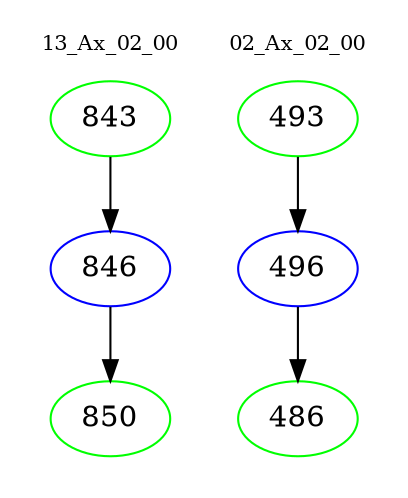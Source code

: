 digraph{
subgraph cluster_0 {
color = white
label = "13_Ax_02_00";
fontsize=10;
T0_843 [label="843", color="green"]
T0_843 -> T0_846 [color="black"]
T0_846 [label="846", color="blue"]
T0_846 -> T0_850 [color="black"]
T0_850 [label="850", color="green"]
}
subgraph cluster_1 {
color = white
label = "02_Ax_02_00";
fontsize=10;
T1_493 [label="493", color="green"]
T1_493 -> T1_496 [color="black"]
T1_496 [label="496", color="blue"]
T1_496 -> T1_486 [color="black"]
T1_486 [label="486", color="green"]
}
}
